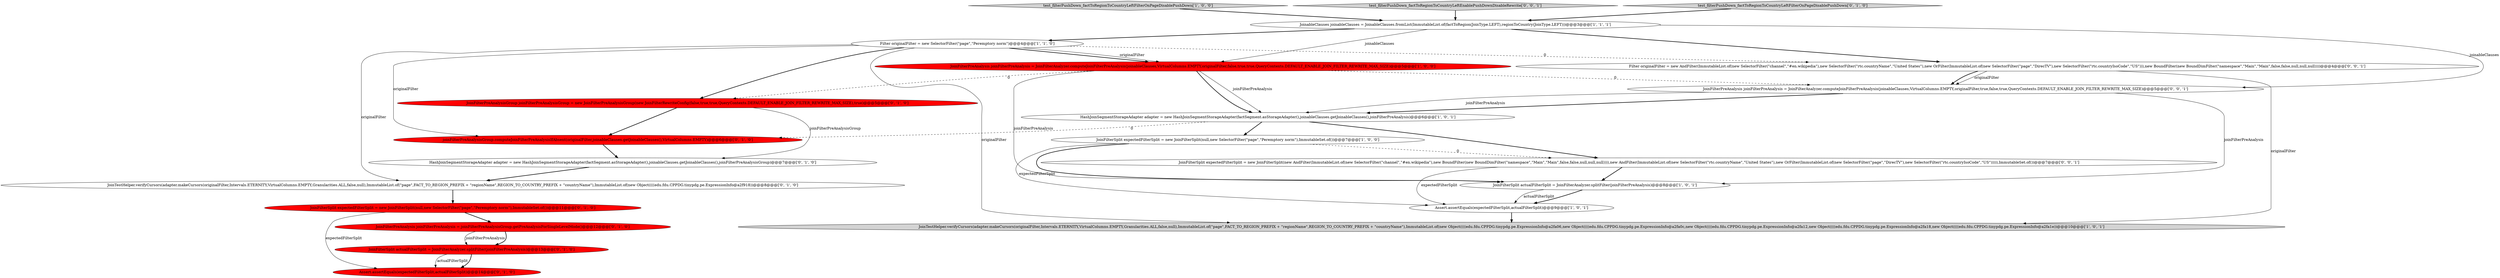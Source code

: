 digraph {
4 [style = filled, label = "JoinTestHelper.verifyCursors(adapter.makeCursors(originalFilter,Intervals.ETERNITY,VirtualColumns.EMPTY,Granularities.ALL,false,null),ImmutableList.of(\"page\",FACT_TO_REGION_PREFIX + \"regionName\",REGION_TO_COUNTRY_PREFIX + \"countryName\"),ImmutableList.of(new Object((((edu.fdu.CPPDG.tinypdg.pe.ExpressionInfo@a2fa06,new Object((((edu.fdu.CPPDG.tinypdg.pe.ExpressionInfo@a2fa0c,new Object((((edu.fdu.CPPDG.tinypdg.pe.ExpressionInfo@a2fa12,new Object((((edu.fdu.CPPDG.tinypdg.pe.ExpressionInfo@a2fa18,new Object((((edu.fdu.CPPDG.tinypdg.pe.ExpressionInfo@a2fa1e))@@@10@@@['1', '0', '1']", fillcolor = lightgray, shape = ellipse image = "AAA0AAABBB1BBB"];
14 [style = filled, label = "JoinTestHelper.verifyCursors(adapter.makeCursors(originalFilter,Intervals.ETERNITY,VirtualColumns.EMPTY,Granularities.ALL,false,null),ImmutableList.of(\"page\",FACT_TO_REGION_PREFIX + \"regionName\",REGION_TO_COUNTRY_PREFIX + \"countryName\"),ImmutableList.of(new Object((((edu.fdu.CPPDG.tinypdg.pe.ExpressionInfo@a2f918))@@@8@@@['0', '1', '0']", fillcolor = white, shape = ellipse image = "AAA0AAABBB2BBB"];
15 [style = filled, label = "JoinFilterSplit actualFilterSplit = JoinFilterAnalyzer.splitFilter(joinFilterPreAnalysis)@@@13@@@['0', '1', '0']", fillcolor = red, shape = ellipse image = "AAA1AAABBB2BBB"];
2 [style = filled, label = "HashJoinSegmentStorageAdapter adapter = new HashJoinSegmentStorageAdapter(factSegment.asStorageAdapter(),joinableClauses.getJoinableClauses(),joinFilterPreAnalysis)@@@6@@@['1', '0', '1']", fillcolor = white, shape = ellipse image = "AAA0AAABBB1BBB"];
16 [style = filled, label = "JoinFilterPreAnalysisGroup joinFilterPreAnalysisGroup = new JoinFilterPreAnalysisGroup(new JoinFilterRewriteConfig(false,true,true,QueryContexts.DEFAULT_ENABLE_JOIN_FILTER_REWRITE_MAX_SIZE),true)@@@5@@@['0', '1', '0']", fillcolor = red, shape = ellipse image = "AAA1AAABBB2BBB"];
6 [style = filled, label = "test_filterPushDown_factToRegionToCountryLeftFilterOnPageDisablePushDown['1', '0', '0']", fillcolor = lightgray, shape = diamond image = "AAA0AAABBB1BBB"];
11 [style = filled, label = "HashJoinSegmentStorageAdapter adapter = new HashJoinSegmentStorageAdapter(factSegment.asStorageAdapter(),joinableClauses.getJoinableClauses(),joinFilterPreAnalysisGroup)@@@7@@@['0', '1', '0']", fillcolor = white, shape = ellipse image = "AAA0AAABBB2BBB"];
1 [style = filled, label = "Filter originalFilter = new SelectorFilter(\"page\",\"Peremptory norm\")@@@4@@@['1', '1', '0']", fillcolor = white, shape = ellipse image = "AAA0AAABBB1BBB"];
12 [style = filled, label = "Assert.assertEquals(expectedFilterSplit,actualFilterSplit)@@@14@@@['0', '1', '0']", fillcolor = red, shape = ellipse image = "AAA1AAABBB2BBB"];
5 [style = filled, label = "JoinFilterPreAnalysis joinFilterPreAnalysis = JoinFilterAnalyzer.computeJoinFilterPreAnalysis(joinableClauses,VirtualColumns.EMPTY,originalFilter,false,true,true,QueryContexts.DEFAULT_ENABLE_JOIN_FILTER_REWRITE_MAX_SIZE)@@@5@@@['1', '0', '0']", fillcolor = red, shape = ellipse image = "AAA1AAABBB1BBB"];
0 [style = filled, label = "JoinFilterSplit expectedFilterSplit = new JoinFilterSplit(null,new SelectorFilter(\"page\",\"Peremptory norm\"),ImmutableSet.of())@@@7@@@['1', '0', '0']", fillcolor = white, shape = ellipse image = "AAA0AAABBB1BBB"];
8 [style = filled, label = "Assert.assertEquals(expectedFilterSplit,actualFilterSplit)@@@9@@@['1', '0', '1']", fillcolor = white, shape = ellipse image = "AAA0AAABBB1BBB"];
10 [style = filled, label = "joinFilterPreAnalysisGroup.computeJoinFilterPreAnalysisIfAbsent(originalFilter,joinableClauses.getJoinableClauses(),VirtualColumns.EMPTY)@@@6@@@['0', '1', '0']", fillcolor = red, shape = ellipse image = "AAA1AAABBB2BBB"];
20 [style = filled, label = "JoinFilterPreAnalysis joinFilterPreAnalysis = JoinFilterAnalyzer.computeJoinFilterPreAnalysis(joinableClauses,VirtualColumns.EMPTY,originalFilter,true,false,true,QueryContexts.DEFAULT_ENABLE_JOIN_FILTER_REWRITE_MAX_SIZE)@@@5@@@['0', '0', '1']", fillcolor = white, shape = ellipse image = "AAA0AAABBB3BBB"];
9 [style = filled, label = "JoinFilterSplit expectedFilterSplit = new JoinFilterSplit(null,new SelectorFilter(\"page\",\"Peremptory norm\"),ImmutableSet.of())@@@11@@@['0', '1', '0']", fillcolor = red, shape = ellipse image = "AAA1AAABBB2BBB"];
7 [style = filled, label = "JoinableClauses joinableClauses = JoinableClauses.fromList(ImmutableList.of(factToRegion(JoinType.LEFT),regionToCountry(JoinType.LEFT)))@@@3@@@['1', '1', '1']", fillcolor = white, shape = ellipse image = "AAA0AAABBB1BBB"];
3 [style = filled, label = "JoinFilterSplit actualFilterSplit = JoinFilterAnalyzer.splitFilter(joinFilterPreAnalysis)@@@8@@@['1', '0', '1']", fillcolor = white, shape = ellipse image = "AAA0AAABBB1BBB"];
19 [style = filled, label = "test_filterPushDown_factToRegionToCountryLeftEnablePushDownDisableRewrite['0', '0', '1']", fillcolor = lightgray, shape = diamond image = "AAA0AAABBB3BBB"];
17 [style = filled, label = "JoinFilterPreAnalysis joinFilterPreAnalysis = joinFilterPreAnalysisGroup.getPreAnalysisForSingleLevelMode()@@@12@@@['0', '1', '0']", fillcolor = red, shape = ellipse image = "AAA1AAABBB2BBB"];
21 [style = filled, label = "Filter originalFilter = new AndFilter(ImmutableList.of(new SelectorFilter(\"channel\",\"#en.wikipedia\"),new SelectorFilter(\"rtc.countryName\",\"United States\"),new OrFilter(ImmutableList.of(new SelectorFilter(\"page\",\"DirecTV\"),new SelectorFilter(\"rtc.countryIsoCode\",\"US\"))),new BoundFilter(new BoundDimFilter(\"namespace\",\"Main\",\"Main\",false,false,null,null,null))))@@@4@@@['0', '0', '1']", fillcolor = white, shape = ellipse image = "AAA0AAABBB3BBB"];
18 [style = filled, label = "JoinFilterSplit expectedFilterSplit = new JoinFilterSplit(new AndFilter(ImmutableList.of(new SelectorFilter(\"channel\",\"#en.wikipedia\"),new BoundFilter(new BoundDimFilter(\"namespace\",\"Main\",\"Main\",false,false,null,null,null)))),new AndFilter(ImmutableList.of(new SelectorFilter(\"rtc.countryName\",\"United States\"),new OrFilter(ImmutableList.of(new SelectorFilter(\"page\",\"DirecTV\"),new SelectorFilter(\"rtc.countryIsoCode\",\"US\"))))),ImmutableSet.of())@@@7@@@['0', '0', '1']", fillcolor = white, shape = ellipse image = "AAA0AAABBB3BBB"];
13 [style = filled, label = "test_filterPushDown_factToRegionToCountryLeftFilterOnPageDisablePushDown['0', '1', '0']", fillcolor = lightgray, shape = diamond image = "AAA0AAABBB2BBB"];
1->5 [style = bold, label=""];
0->3 [style = bold, label=""];
18->3 [style = bold, label=""];
3->8 [style = solid, label="actualFilterSplit"];
7->5 [style = solid, label="joinableClauses"];
7->1 [style = bold, label=""];
9->12 [style = solid, label="expectedFilterSplit"];
11->14 [style = bold, label=""];
16->10 [style = bold, label=""];
2->18 [style = bold, label=""];
9->17 [style = bold, label=""];
1->21 [style = dashed, label="0"];
17->15 [style = solid, label="joinFilterPreAnalysis"];
5->2 [style = solid, label="joinFilterPreAnalysis"];
16->11 [style = solid, label="joinFilterPreAnalysisGroup"];
2->10 [style = dashed, label="0"];
5->20 [style = dashed, label="0"];
20->2 [style = bold, label=""];
5->16 [style = dashed, label="0"];
5->2 [style = bold, label=""];
2->0 [style = bold, label=""];
15->12 [style = solid, label="actualFilterSplit"];
21->20 [style = bold, label=""];
18->8 [style = solid, label="expectedFilterSplit"];
1->10 [style = solid, label="originalFilter"];
1->14 [style = solid, label="originalFilter"];
1->16 [style = bold, label=""];
13->7 [style = bold, label=""];
1->4 [style = solid, label="originalFilter"];
3->8 [style = bold, label=""];
21->20 [style = solid, label="originalFilter"];
20->2 [style = solid, label="joinFilterPreAnalysis"];
7->20 [style = solid, label="joinableClauses"];
17->15 [style = bold, label=""];
1->5 [style = solid, label="originalFilter"];
7->21 [style = bold, label=""];
0->18 [style = dashed, label="0"];
14->9 [style = bold, label=""];
15->12 [style = bold, label=""];
0->8 [style = solid, label="expectedFilterSplit"];
20->3 [style = solid, label="joinFilterPreAnalysis"];
8->4 [style = bold, label=""];
6->7 [style = bold, label=""];
19->7 [style = bold, label=""];
21->4 [style = solid, label="originalFilter"];
5->3 [style = solid, label="joinFilterPreAnalysis"];
10->11 [style = bold, label=""];
}

